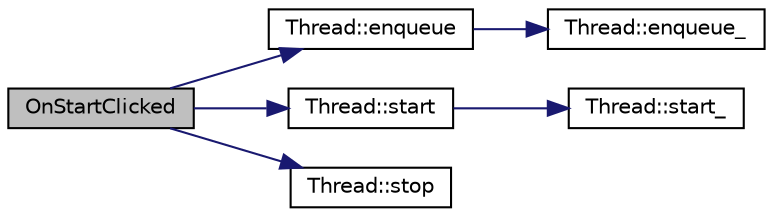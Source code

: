 digraph "OnStartClicked"
{
 // INTERACTIVE_SVG=YES
 // LATEX_PDF_SIZE
  edge [fontname="Helvetica",fontsize="10",labelfontname="Helvetica",labelfontsize="10"];
  node [fontname="Helvetica",fontsize="10",shape=record];
  rankdir="LR";
  Node1 [label="OnStartClicked",height=0.2,width=0.4,color="black", fillcolor="grey75", style="filled", fontcolor="black",tooltip="All the magic is here :-)"];
  Node1 -> Node2 [color="midnightblue",fontsize="10",style="solid",fontname="Helvetica"];
  Node2 [label="Thread::enqueue",height=0.2,width=0.4,color="black", fillcolor="white", style="filled",URL="$class_thread.html#abf7db5b09bd25b345e80577f71321ee9",tooltip="The code that will be enqued in the threads task queue."];
  Node2 -> Node3 [color="midnightblue",fontsize="10",style="solid",fontname="Helvetica"];
  Node3 [label="Thread::enqueue_",height=0.2,width=0.4,color="black", fillcolor="white", style="filled",URL="$class_thread.html#a3ee4bd6db78554c9ea75cf242b8ae273",tooltip="push the functor in the queue"];
  Node1 -> Node4 [color="midnightblue",fontsize="10",style="solid",fontname="Helvetica"];
  Node4 [label="Thread::start",height=0.2,width=0.4,color="black", fillcolor="white", style="filled",URL="$class_thread.html#ada9adb041744058adc9abb1744e86c5d",tooltip="The code that will be executed, after the new Thread is started."];
  Node4 -> Node5 [color="midnightblue",fontsize="10",style="solid",fontname="Helvetica"];
  Node5 [label="Thread::start_",height=0.2,width=0.4,color="black", fillcolor="white", style="filled",URL="$class_thread.html#af1a12dd97c3644116d394f655ca63c86",tooltip=" "];
  Node1 -> Node6 [color="midnightblue",fontsize="10",style="solid",fontname="Helvetica"];
  Node6 [label="Thread::stop",height=0.2,width=0.4,color="black", fillcolor="white", style="filled",URL="$class_thread.html#abd50159ecd409936f454c2321f673616",tooltip="Method to stop the Trhead."];
}
